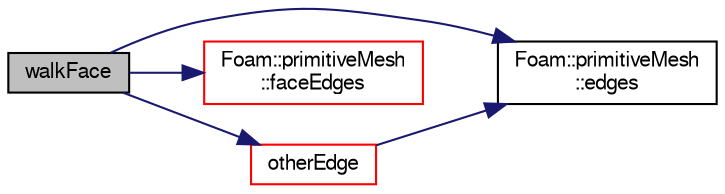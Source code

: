 digraph "walkFace"
{
  bgcolor="transparent";
  edge [fontname="FreeSans",fontsize="10",labelfontname="FreeSans",labelfontsize="10"];
  node [fontname="FreeSans",fontsize="10",shape=record];
  rankdir="LR";
  Node1 [label="walkFace",height=0.2,width=0.4,color="black", fillcolor="grey75", style="filled" fontcolor="black"];
  Node1 -> Node2 [color="midnightblue",fontsize="10",style="solid",fontname="FreeSans"];
  Node2 [label="Foam::primitiveMesh\l::edges",height=0.2,width=0.4,color="black",URL="$a01911.html#aae82d34fe433288eb6b1f9dea53675c8",tooltip="Return mesh edges. Uses calcEdges. "];
  Node1 -> Node3 [color="midnightblue",fontsize="10",style="solid",fontname="FreeSans"];
  Node3 [label="Foam::primitiveMesh\l::faceEdges",height=0.2,width=0.4,color="red",URL="$a01911.html#af8f18d40d14450677bb24334032e7638"];
  Node1 -> Node4 [color="midnightblue",fontsize="10",style="solid",fontname="FreeSans"];
  Node4 [label="otherEdge",height=0.2,width=0.4,color="red",URL="$a10290.html#ae03c08ba46f970c3b70bfdd6fccdf664",tooltip="Return label of other edge (out of candidates edgeLabels) "];
  Node4 -> Node2 [color="midnightblue",fontsize="10",style="solid",fontname="FreeSans"];
}
